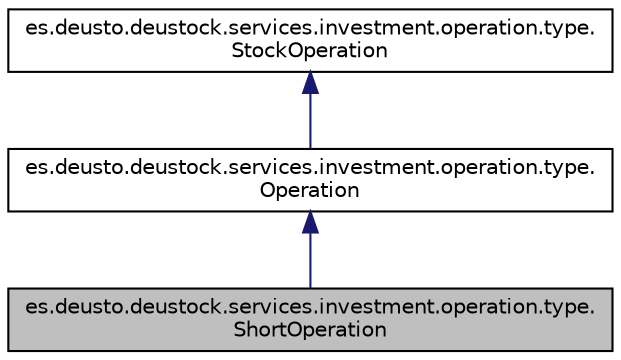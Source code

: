 digraph "es.deusto.deustock.services.investment.operation.type.ShortOperation"
{
 // LATEX_PDF_SIZE
  edge [fontname="Helvetica",fontsize="10",labelfontname="Helvetica",labelfontsize="10"];
  node [fontname="Helvetica",fontsize="10",shape=record];
  Node1 [label="es.deusto.deustock.services.investment.operation.type.\lShortOperation",height=0.2,width=0.4,color="black", fillcolor="grey75", style="filled", fontcolor="black",tooltip=" "];
  Node2 -> Node1 [dir="back",color="midnightblue",fontsize="10",style="solid",fontname="Helvetica"];
  Node2 [label="es.deusto.deustock.services.investment.operation.type.\lOperation",height=0.2,width=0.4,color="black", fillcolor="white", style="filled",URL="$classes_1_1deusto_1_1deustock_1_1services_1_1investment_1_1operation_1_1type_1_1_operation.html",tooltip=" "];
  Node3 -> Node2 [dir="back",color="midnightblue",fontsize="10",style="solid",fontname="Helvetica"];
  Node3 [label="es.deusto.deustock.services.investment.operation.type.\lStockOperation",height=0.2,width=0.4,color="black", fillcolor="white", style="filled",URL="$interfacees_1_1deusto_1_1deustock_1_1services_1_1investment_1_1operation_1_1type_1_1_stock_operation.html",tooltip=" "];
}
